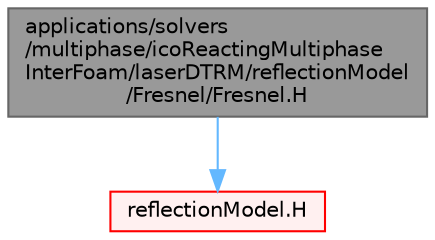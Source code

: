 digraph "applications/solvers/multiphase/icoReactingMultiphaseInterFoam/laserDTRM/reflectionModel/Fresnel/Fresnel.H"
{
 // LATEX_PDF_SIZE
  bgcolor="transparent";
  edge [fontname=Helvetica,fontsize=10,labelfontname=Helvetica,labelfontsize=10];
  node [fontname=Helvetica,fontsize=10,shape=box,height=0.2,width=0.4];
  Node1 [id="Node000001",label="applications/solvers\l/multiphase/icoReactingMultiphase\lInterFoam/laserDTRM/reflectionModel\l/Fresnel/Fresnel.H",height=0.2,width=0.4,color="gray40", fillcolor="grey60", style="filled", fontcolor="black",tooltip=" "];
  Node1 -> Node2 [id="edge1_Node000001_Node000002",color="steelblue1",style="solid",tooltip=" "];
  Node2 [id="Node000002",label="reflectionModel.H",height=0.2,width=0.4,color="red", fillcolor="#FFF0F0", style="filled",URL="$reflectionModel_8H.html",tooltip=" "];
}
